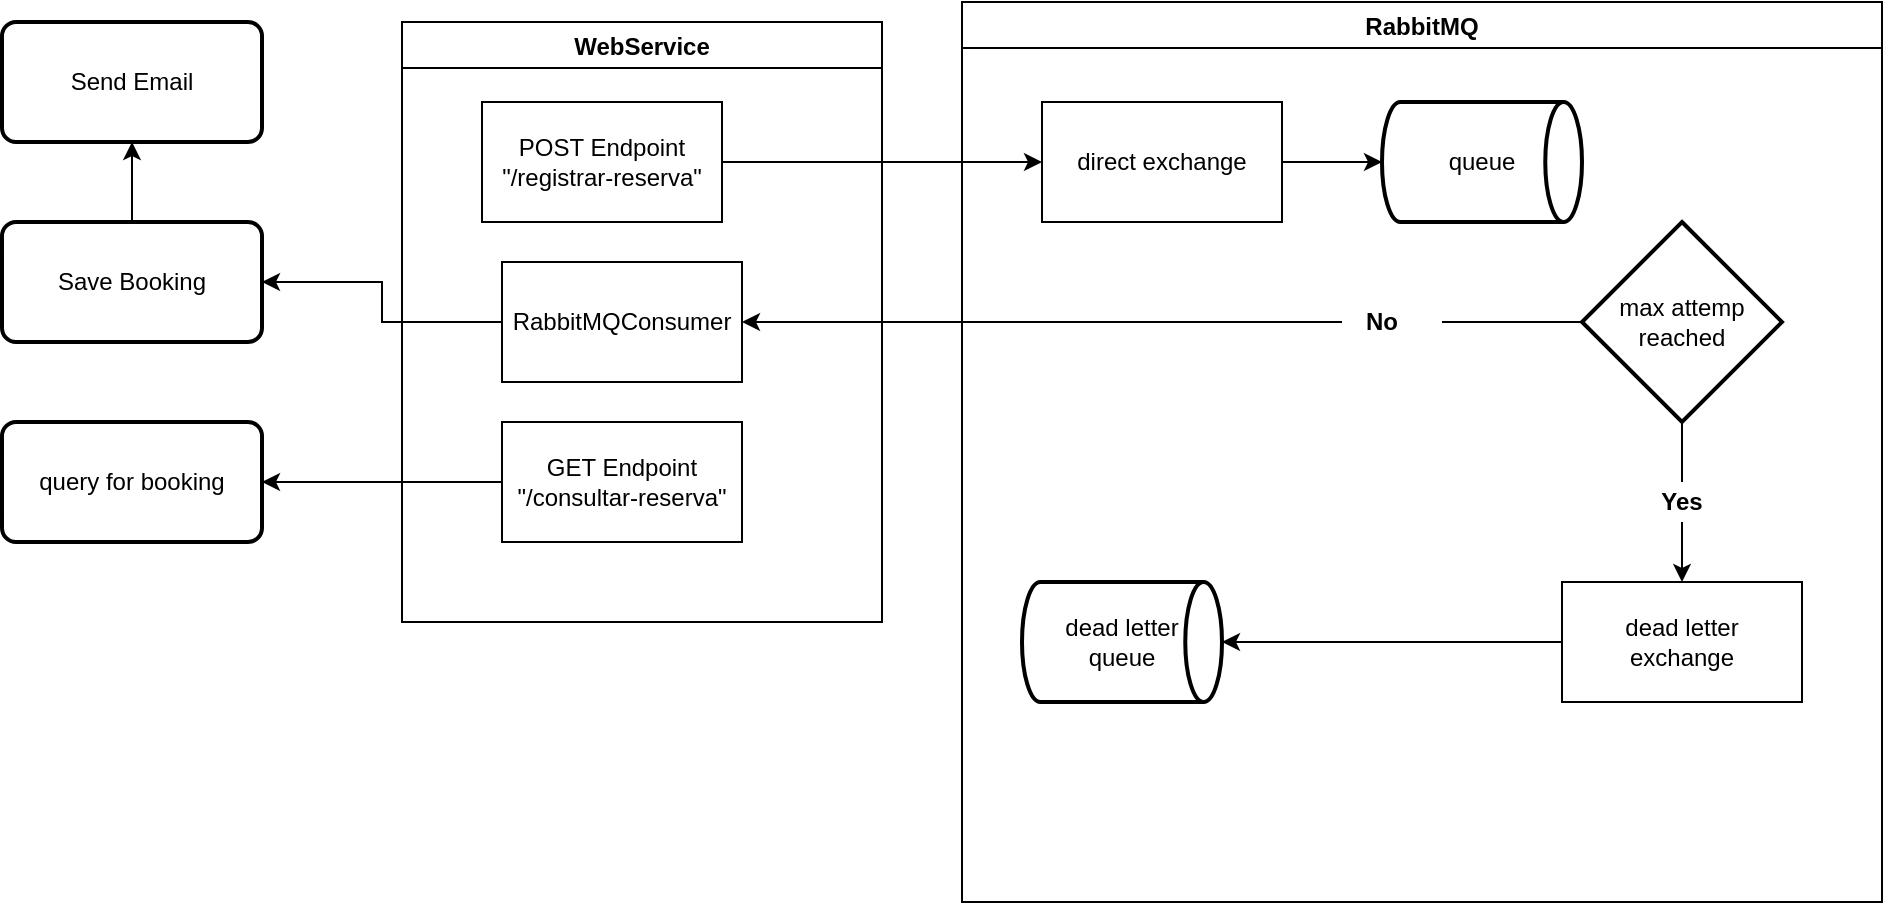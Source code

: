 <mxfile version="14.9.6" type="device"><diagram id="C5RBs43oDa-KdzZeNtuy" name="Page-1"><mxGraphModel dx="2591" dy="762" grid="0" gridSize="10" guides="1" tooltips="1" connect="1" arrows="1" fold="1" page="1" pageScale="1" pageWidth="1169" pageHeight="827" math="0" shadow="0"><root><mxCell id="WIyWlLk6GJQsqaUBKTNV-0"/><mxCell id="WIyWlLk6GJQsqaUBKTNV-1" parent="WIyWlLk6GJQsqaUBKTNV-0"/><mxCell id="EPwObOk2y_emQ-oXvSds-14" style="edgeStyle=orthogonalEdgeStyle;rounded=0;orthogonalLoop=1;jettySize=auto;html=1;exitX=1;exitY=0.5;exitDx=0;exitDy=0;entryX=0;entryY=0.5;entryDx=0;entryDy=0;" parent="WIyWlLk6GJQsqaUBKTNV-1" source="EPwObOk2y_emQ-oXvSds-1" target="EPwObOk2y_emQ-oXvSds-38" edge="1"><mxGeometry relative="1" as="geometry"/></mxCell><mxCell id="EPwObOk2y_emQ-oXvSds-29" style="edgeStyle=orthogonalEdgeStyle;rounded=0;orthogonalLoop=1;jettySize=auto;html=1;exitX=0;exitY=0.5;exitDx=0;exitDy=0;entryX=1;entryY=0.5;entryDx=0;entryDy=0;" parent="WIyWlLk6GJQsqaUBKTNV-1" source="EPwObOk2y_emQ-oXvSds-3" target="EPwObOk2y_emQ-oXvSds-28" edge="1"><mxGeometry relative="1" as="geometry"/></mxCell><mxCell id="EPwObOk2y_emQ-oXvSds-59" style="edgeStyle=orthogonalEdgeStyle;rounded=0;orthogonalLoop=1;jettySize=auto;html=1;exitX=0.5;exitY=0;exitDx=0;exitDy=0;entryX=0.5;entryY=1;entryDx=0;entryDy=0;endArrow=classic;endFill=1;" parent="WIyWlLk6GJQsqaUBKTNV-1" source="EPwObOk2y_emQ-oXvSds-28" target="EPwObOk2y_emQ-oXvSds-58" edge="1"><mxGeometry relative="1" as="geometry"/></mxCell><mxCell id="EPwObOk2y_emQ-oXvSds-28" value="Save Booking" style="rounded=1;whiteSpace=wrap;html=1;absoluteArcSize=1;arcSize=14;strokeWidth=2;" parent="WIyWlLk6GJQsqaUBKTNV-1" vertex="1"><mxGeometry x="-1049" y="277" width="130" height="60" as="geometry"/></mxCell><mxCell id="EPwObOk2y_emQ-oXvSds-32" value="WebService" style="swimlane;" parent="WIyWlLk6GJQsqaUBKTNV-1" vertex="1"><mxGeometry x="-849" y="177" width="240" height="300" as="geometry"/></mxCell><mxCell id="EPwObOk2y_emQ-oXvSds-1" value="POST Endpoint&lt;br&gt;&quot;/registrar-reserva&quot;" style="rounded=0;whiteSpace=wrap;html=1;" parent="EPwObOk2y_emQ-oXvSds-32" vertex="1"><mxGeometry x="40" y="40" width="120" height="60" as="geometry"/></mxCell><mxCell id="EPwObOk2y_emQ-oXvSds-3" value="RabbitMQConsumer" style="rounded=0;whiteSpace=wrap;html=1;" parent="EPwObOk2y_emQ-oXvSds-32" vertex="1"><mxGeometry x="50" y="120" width="120" height="60" as="geometry"/></mxCell><mxCell id="EPwObOk2y_emQ-oXvSds-4" value="GET Endpoint&lt;br&gt;&quot;/consultar-reserva&quot;" style="rounded=0;whiteSpace=wrap;html=1;" parent="EPwObOk2y_emQ-oXvSds-32" vertex="1"><mxGeometry x="50" y="200" width="120" height="60" as="geometry"/></mxCell><mxCell id="EPwObOk2y_emQ-oXvSds-33" value="RabbitMQ" style="swimlane;" parent="WIyWlLk6GJQsqaUBKTNV-1" vertex="1"><mxGeometry x="-569" y="167" width="460" height="450" as="geometry"/></mxCell><mxCell id="EPwObOk2y_emQ-oXvSds-44" value="dead letter &lt;br&gt;queue" style="strokeWidth=2;html=1;shape=mxgraph.flowchart.direct_data;whiteSpace=wrap;" parent="EPwObOk2y_emQ-oXvSds-33" vertex="1"><mxGeometry x="30" y="290" width="100" height="60" as="geometry"/></mxCell><mxCell id="EPwObOk2y_emQ-oXvSds-53" style="edgeStyle=orthogonalEdgeStyle;rounded=0;orthogonalLoop=1;jettySize=auto;html=1;exitX=0;exitY=0.5;exitDx=0;exitDy=0;entryX=1;entryY=0.5;entryDx=0;entryDy=0;entryPerimeter=0;endArrow=classic;endFill=1;" parent="EPwObOk2y_emQ-oXvSds-33" source="EPwObOk2y_emQ-oXvSds-45" target="EPwObOk2y_emQ-oXvSds-44" edge="1"><mxGeometry relative="1" as="geometry"/></mxCell><mxCell id="EPwObOk2y_emQ-oXvSds-45" value="dead letter &lt;br&gt;exchange" style="rounded=0;whiteSpace=wrap;html=1;" parent="EPwObOk2y_emQ-oXvSds-33" vertex="1"><mxGeometry x="300" y="290" width="120" height="60" as="geometry"/></mxCell><mxCell id="EPwObOk2y_emQ-oXvSds-51" style="edgeStyle=orthogonalEdgeStyle;rounded=0;orthogonalLoop=1;jettySize=auto;html=1;exitX=0.5;exitY=1;exitDx=0;exitDy=0;exitPerimeter=0;entryX=0.5;entryY=0;entryDx=0;entryDy=0;endArrow=none;endFill=0;" parent="EPwObOk2y_emQ-oXvSds-33" source="EPwObOk2y_emQ-oXvSds-18" target="EPwObOk2y_emQ-oXvSds-24" edge="1"><mxGeometry relative="1" as="geometry"/></mxCell><mxCell id="EPwObOk2y_emQ-oXvSds-18" value="max attemp&lt;br&gt;reached" style="strokeWidth=2;html=1;shape=mxgraph.flowchart.decision;whiteSpace=wrap;" parent="EPwObOk2y_emQ-oXvSds-33" vertex="1"><mxGeometry x="310" y="110" width="100" height="100" as="geometry"/></mxCell><mxCell id="EPwObOk2y_emQ-oXvSds-39" value="queue" style="strokeWidth=2;html=1;shape=mxgraph.flowchart.direct_data;whiteSpace=wrap;" parent="EPwObOk2y_emQ-oXvSds-33" vertex="1"><mxGeometry x="210" y="50" width="100" height="60" as="geometry"/></mxCell><mxCell id="EPwObOk2y_emQ-oXvSds-46" style="edgeStyle=orthogonalEdgeStyle;rounded=0;orthogonalLoop=1;jettySize=auto;html=1;exitX=1;exitY=0.5;exitDx=0;exitDy=0;entryX=0;entryY=0.5;entryDx=0;entryDy=0;entryPerimeter=0;" parent="EPwObOk2y_emQ-oXvSds-33" source="EPwObOk2y_emQ-oXvSds-38" target="EPwObOk2y_emQ-oXvSds-39" edge="1"><mxGeometry relative="1" as="geometry"/></mxCell><mxCell id="EPwObOk2y_emQ-oXvSds-38" value="direct exchange" style="rounded=0;whiteSpace=wrap;html=1;" parent="EPwObOk2y_emQ-oXvSds-33" vertex="1"><mxGeometry x="40" y="50" width="120" height="60" as="geometry"/></mxCell><mxCell id="EPwObOk2y_emQ-oXvSds-25" value="No" style="text;html=1;strokeColor=none;fillColor=none;align=center;verticalAlign=middle;whiteSpace=wrap;rounded=0;fontStyle=1" parent="EPwObOk2y_emQ-oXvSds-33" vertex="1"><mxGeometry x="190" y="150" width="40" height="20" as="geometry"/></mxCell><mxCell id="EPwObOk2y_emQ-oXvSds-52" style="edgeStyle=orthogonalEdgeStyle;rounded=0;orthogonalLoop=1;jettySize=auto;html=1;exitX=0.5;exitY=1;exitDx=0;exitDy=0;entryX=0.5;entryY=0;entryDx=0;entryDy=0;endArrow=classic;endFill=1;" parent="EPwObOk2y_emQ-oXvSds-33" source="EPwObOk2y_emQ-oXvSds-24" target="EPwObOk2y_emQ-oXvSds-45" edge="1"><mxGeometry relative="1" as="geometry"/></mxCell><mxCell id="EPwObOk2y_emQ-oXvSds-24" value="Yes" style="text;html=1;strokeColor=none;fillColor=none;align=center;verticalAlign=middle;whiteSpace=wrap;rounded=0;fontStyle=1" parent="EPwObOk2y_emQ-oXvSds-33" vertex="1"><mxGeometry x="340" y="240" width="40" height="20" as="geometry"/></mxCell><mxCell id="EPwObOk2y_emQ-oXvSds-49" style="edgeStyle=orthogonalEdgeStyle;rounded=0;orthogonalLoop=1;jettySize=auto;html=1;exitX=0;exitY=0.5;exitDx=0;exitDy=0;exitPerimeter=0;endArrow=none;endFill=0;" parent="WIyWlLk6GJQsqaUBKTNV-1" source="EPwObOk2y_emQ-oXvSds-18" edge="1"><mxGeometry relative="1" as="geometry"><mxPoint x="-329" y="327" as="targetPoint"/></mxGeometry></mxCell><mxCell id="EPwObOk2y_emQ-oXvSds-50" style="edgeStyle=orthogonalEdgeStyle;rounded=0;orthogonalLoop=1;jettySize=auto;html=1;exitX=0;exitY=0.5;exitDx=0;exitDy=0;entryX=1;entryY=0.5;entryDx=0;entryDy=0;" parent="WIyWlLk6GJQsqaUBKTNV-1" source="EPwObOk2y_emQ-oXvSds-25" target="EPwObOk2y_emQ-oXvSds-3" edge="1"><mxGeometry relative="1" as="geometry"/></mxCell><mxCell id="EPwObOk2y_emQ-oXvSds-54" value="query for booking" style="rounded=1;whiteSpace=wrap;html=1;absoluteArcSize=1;arcSize=14;strokeWidth=2;" parent="WIyWlLk6GJQsqaUBKTNV-1" vertex="1"><mxGeometry x="-1049" y="377" width="130" height="60" as="geometry"/></mxCell><mxCell id="EPwObOk2y_emQ-oXvSds-55" style="edgeStyle=orthogonalEdgeStyle;rounded=0;orthogonalLoop=1;jettySize=auto;html=1;exitX=0;exitY=0.5;exitDx=0;exitDy=0;entryX=1;entryY=0.5;entryDx=0;entryDy=0;endArrow=classic;endFill=1;" parent="WIyWlLk6GJQsqaUBKTNV-1" source="EPwObOk2y_emQ-oXvSds-4" target="EPwObOk2y_emQ-oXvSds-54" edge="1"><mxGeometry relative="1" as="geometry"/></mxCell><mxCell id="EPwObOk2y_emQ-oXvSds-58" value="Send Email" style="rounded=1;whiteSpace=wrap;html=1;absoluteArcSize=1;arcSize=14;strokeWidth=2;" parent="WIyWlLk6GJQsqaUBKTNV-1" vertex="1"><mxGeometry x="-1049" y="177" width="130" height="60" as="geometry"/></mxCell></root></mxGraphModel></diagram></mxfile>